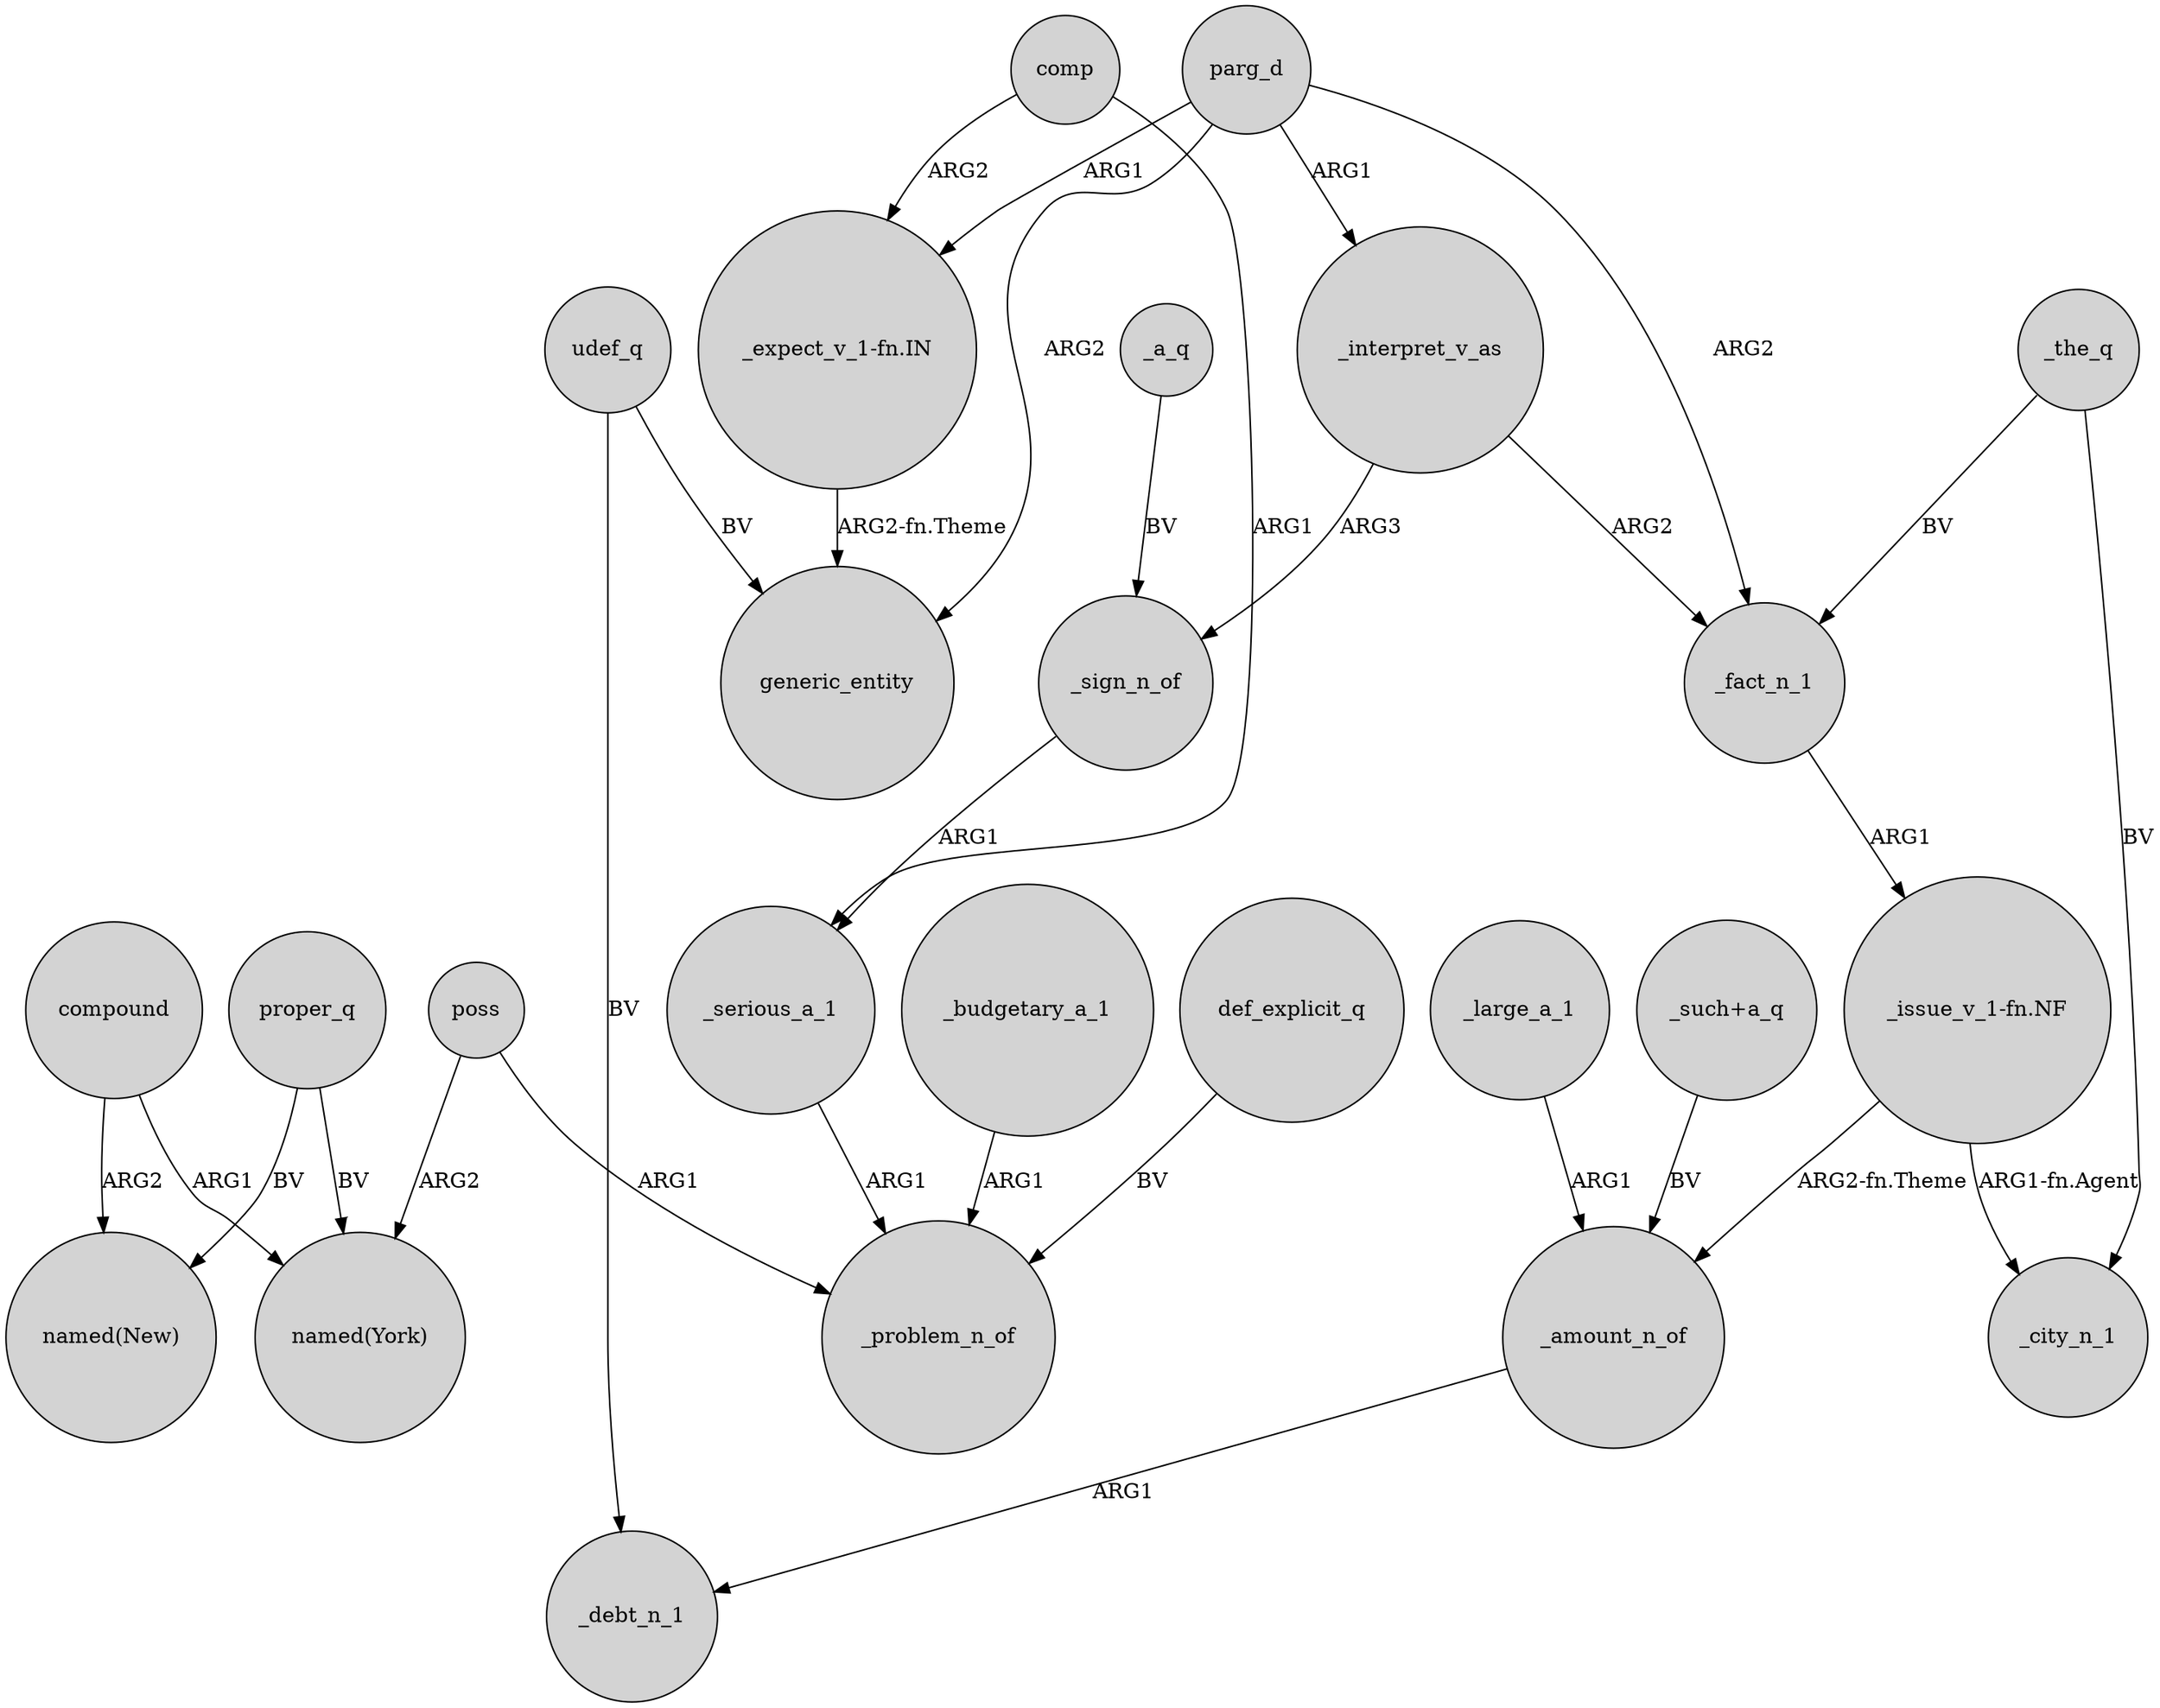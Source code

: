 digraph {
	node [shape=circle style=filled]
	compound -> "named(New)" [label=ARG2]
	udef_q -> generic_entity [label=BV]
	"_issue_v_1-fn.NF" -> _city_n_1 [label="ARG1-fn.Agent"]
	_amount_n_of -> _debt_n_1 [label=ARG1]
	comp -> "_expect_v_1-fn.IN" [label=ARG2]
	udef_q -> _debt_n_1 [label=BV]
	proper_q -> "named(New)" [label=BV]
	comp -> _serious_a_1 [label=ARG1]
	parg_d -> generic_entity [label=ARG2]
	_a_q -> _sign_n_of [label=BV]
	poss -> _problem_n_of [label=ARG1]
	_budgetary_a_1 -> _problem_n_of [label=ARG1]
	_fact_n_1 -> "_issue_v_1-fn.NF" [label=ARG1]
	"_issue_v_1-fn.NF" -> _amount_n_of [label="ARG2-fn.Theme"]
	_interpret_v_as -> _fact_n_1 [label=ARG2]
	poss -> "named(York)" [label=ARG2]
	parg_d -> _interpret_v_as [label=ARG1]
	def_explicit_q -> _problem_n_of [label=BV]
	compound -> "named(York)" [label=ARG1]
	_sign_n_of -> _serious_a_1 [label=ARG1]
	"_expect_v_1-fn.IN" -> generic_entity [label="ARG2-fn.Theme"]
	parg_d -> "_expect_v_1-fn.IN" [label=ARG1]
	_the_q -> _city_n_1 [label=BV]
	"_such+a_q" -> _amount_n_of [label=BV]
	_the_q -> _fact_n_1 [label=BV]
	_interpret_v_as -> _sign_n_of [label=ARG3]
	_large_a_1 -> _amount_n_of [label=ARG1]
	_serious_a_1 -> _problem_n_of [label=ARG1]
	parg_d -> _fact_n_1 [label=ARG2]
	proper_q -> "named(York)" [label=BV]
}
